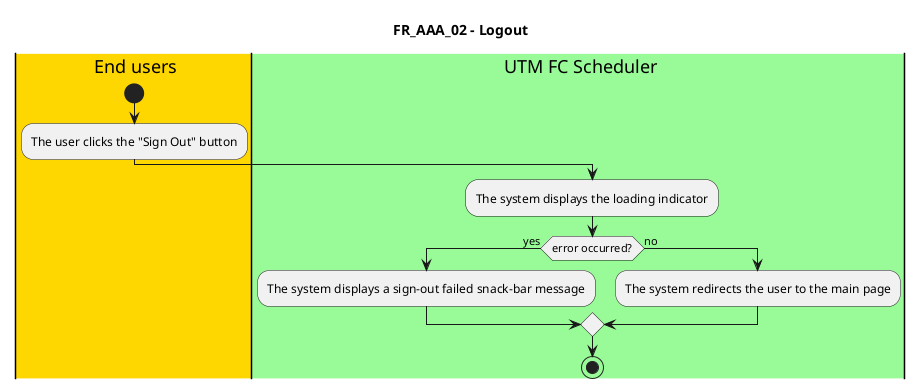 @startuml FR_AAA_02
title FR_AAA_02 - Logout


|#gold|eu| End users
|#palegreen|sys| UTM FC Scheduler

|eu|
start
:The user clicks the "Sign Out" button;

|sys|
:The system displays the loading indicator;

if (error occurred?) then (yes)
  |sys|
  :The system displays a sign-out failed snack-bar message;
else (no)
  |sys|
  :The system redirects the user to the main page;
endif

stop

@enduml
